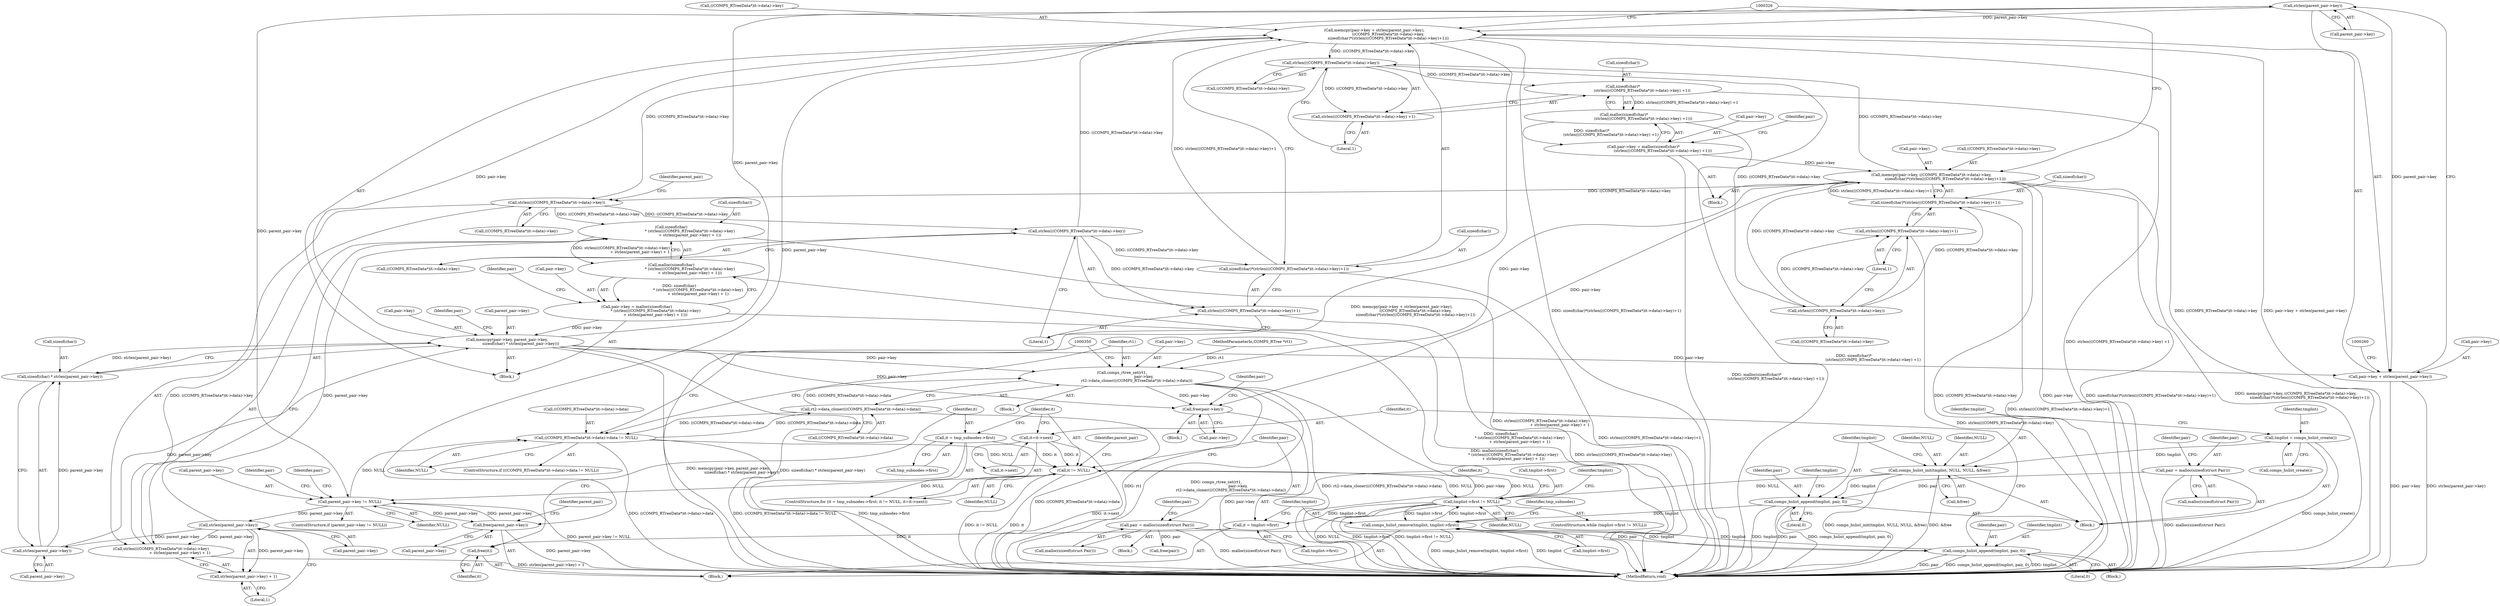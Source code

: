 digraph "0_libcomps_e3a5d056633677959ad924a51758876d415e7046_2@API" {
"1000254" [label="(Call,strlen(parent_pair->key))"];
"1000235" [label="(Call,memcpy(pair->key, parent_pair->key,\n                       sizeof(char) * strlen(parent_pair->key)))"];
"1000212" [label="(Call,pair->key = malloc(sizeof(char)\n                               * (strlen(((COMPS_RTreeData*)it->data)->key)\n                               + strlen(parent_pair->key) + 1)))"];
"1000216" [label="(Call,malloc(sizeof(char)\n                               * (strlen(((COMPS_RTreeData*)it->data)->key)\n                               + strlen(parent_pair->key) + 1)))"];
"1000217" [label="(Call,sizeof(char)\n                               * (strlen(((COMPS_RTreeData*)it->data)->key)\n                               + strlen(parent_pair->key) + 1))"];
"1000221" [label="(Call,strlen(((COMPS_RTreeData*)it->data)->key))"];
"1000249" [label="(Call,memcpy(pair->key + strlen(parent_pair->key),\n                       ((COMPS_RTreeData*)it->data)->key,\n                       sizeof(char)*(strlen(((COMPS_RTreeData*)it->data)->key)+1)))"];
"1000254" [label="(Call,strlen(parent_pair->key))"];
"1000269" [label="(Call,strlen(((COMPS_RTreeData*)it->data)->key))"];
"1000265" [label="(Call,sizeof(char)*(strlen(((COMPS_RTreeData*)it->data)->key)+1))"];
"1000298" [label="(Call,memcpy(pair->key, ((COMPS_RTreeData*)it->data)->key,\n                       sizeof(char)*(strlen(((COMPS_RTreeData*)it->data)->key)+1)))"];
"1000280" [label="(Call,pair->key = malloc(sizeof(char)*\n                                (strlen(((COMPS_RTreeData*)it->data)->key) +1)))"];
"1000284" [label="(Call,malloc(sizeof(char)*\n                                (strlen(((COMPS_RTreeData*)it->data)->key) +1)))"];
"1000285" [label="(Call,sizeof(char)*\n                                (strlen(((COMPS_RTreeData*)it->data)->key) +1))"];
"1000289" [label="(Call,strlen(((COMPS_RTreeData*)it->data)->key))"];
"1000313" [label="(Call,strlen(((COMPS_RTreeData*)it->data)->key))"];
"1000309" [label="(Call,sizeof(char)*(strlen(((COMPS_RTreeData*)it->data)->key)+1))"];
"1000230" [label="(Call,strlen(parent_pair->key))"];
"1000206" [label="(Call,parent_pair->key != NULL)"];
"1000369" [label="(Call,free(parent_pair->key))"];
"1000180" [label="(Call,it != NULL)"];
"1000183" [label="(Call,it=it->next)"];
"1000175" [label="(Call,it = tmp_subnodes->first)"];
"1000323" [label="(Call,((COMPS_RTreeData*)it->data)->data != NULL)"];
"1000338" [label="(Call,rt2->data_cloner(((COMPS_RTreeData*)it->data)->data))"];
"1000140" [label="(Call,tmplist->first != NULL)"];
"1000151" [label="(Call,comps_hslist_remove(tmplist, tmplist->first))"];
"1000357" [label="(Call,comps_hslist_append(tmplist, pair, 0))"];
"1000189" [label="(Call,pair = malloc(sizeof(struct Pair)))"];
"1000135" [label="(Call,comps_hslist_append(tmplist, pair, 0))"];
"1000129" [label="(Call,comps_hslist_init(tmplist, NULL, NULL, &free))"];
"1000126" [label="(Call,tmplist = comps_hslist_create())"];
"1000109" [label="(Call,pair = malloc(sizeof(struct Pair)))"];
"1000245" [label="(Call,strlen(parent_pair->key))"];
"1000242" [label="(Call,sizeof(char) * strlen(parent_pair->key))"];
"1000220" [label="(Call,strlen(((COMPS_RTreeData*)it->data)->key)\n                               + strlen(parent_pair->key) + 1)"];
"1000268" [label="(Call,strlen(((COMPS_RTreeData*)it->data)->key)+1)"];
"1000333" [label="(Call,comps_rtree_set(rt1,\n                                    pair->key,\n                        rt2->data_cloner(((COMPS_RTreeData*)it->data)->data)))"];
"1000363" [label="(Call,free(pair->key))"];
"1000288" [label="(Call,strlen(((COMPS_RTreeData*)it->data)->key) +1)"];
"1000312" [label="(Call,strlen(((COMPS_RTreeData*)it->data)->key)+1)"];
"1000250" [label="(Call,pair->key + strlen(parent_pair->key))"];
"1000229" [label="(Call,strlen(parent_pair->key) + 1)"];
"1000146" [label="(Call,it = tmplist->first)"];
"1000172" [label="(Call,free(it))"];
"1000104" [label="(Block,)"];
"1000110" [label="(Identifier,pair)"];
"1000364" [label="(Call,pair->key)"];
"1000172" [label="(Call,free(it))"];
"1000281" [label="(Call,pair->key)"];
"1000270" [label="(Call,((COMPS_RTreeData*)it->data)->key)"];
"1000234" [label="(Literal,1)"];
"1000130" [label="(Identifier,tmplist)"];
"1000132" [label="(Identifier,NULL)"];
"1000268" [label="(Call,strlen(((COMPS_RTreeData*)it->data)->key)+1)"];
"1000180" [label="(Call,it != NULL)"];
"1000251" [label="(Call,pair->key)"];
"1000196" [label="(Identifier,pair)"];
"1000314" [label="(Call,((COMPS_RTreeData*)it->data)->key)"];
"1000242" [label="(Call,sizeof(char) * strlen(parent_pair->key))"];
"1000116" [label="(Identifier,pair)"];
"1000175" [label="(Call,it = tmp_subnodes->first)"];
"1000334" [label="(Identifier,rt1)"];
"1000378" [label="(MethodReturn,void)"];
"1000176" [label="(Identifier,it)"];
"1000131" [label="(Identifier,NULL)"];
"1000137" [label="(Identifier,pair)"];
"1000280" [label="(Call,pair->key = malloc(sizeof(char)*\n                                (strlen(((COMPS_RTreeData*)it->data)->key) +1)))"];
"1000212" [label="(Call,pair->key = malloc(sizeof(char)\n                               * (strlen(((COMPS_RTreeData*)it->data)->key)\n                               + strlen(parent_pair->key) + 1)))"];
"1000188" [label="(Block,)"];
"1000181" [label="(Identifier,it)"];
"1000321" [label="(Literal,1)"];
"1000285" [label="(Call,sizeof(char)*\n                                (strlen(((COMPS_RTreeData*)it->data)->key) +1))"];
"1000377" [label="(Identifier,tmplist)"];
"1000182" [label="(Identifier,NULL)"];
"1000152" [label="(Identifier,tmplist)"];
"1000246" [label="(Call,parent_pair->key)"];
"1000368" [label="(Identifier,pair)"];
"1000243" [label="(Call,sizeof(char))"];
"1000367" [label="(Call,free(pair))"];
"1000309" [label="(Call,sizeof(char)*(strlen(((COMPS_RTreeData*)it->data)->key)+1))"];
"1000331" [label="(Identifier,NULL)"];
"1000207" [label="(Call,parent_pair->key)"];
"1000222" [label="(Call,((COMPS_RTreeData*)it->data)->key)"];
"1000279" [label="(Block,)"];
"1000362" [label="(Block,)"];
"1000289" [label="(Call,strlen(((COMPS_RTreeData*)it->data)->key))"];
"1000126" [label="(Call,tmplist = comps_hslist_create())"];
"1000151" [label="(Call,comps_hslist_remove(tmplist, tmplist->first))"];
"1000313" [label="(Call,strlen(((COMPS_RTreeData*)it->data)->key))"];
"1000216" [label="(Call,malloc(sizeof(char)\n                               * (strlen(((COMPS_RTreeData*)it->data)->key)\n                               + strlen(parent_pair->key) + 1)))"];
"1000360" [label="(Literal,0)"];
"1000147" [label="(Identifier,it)"];
"1000148" [label="(Call,tmplist->first)"];
"1000239" [label="(Call,parent_pair->key)"];
"1000145" [label="(Block,)"];
"1000177" [label="(Call,tmp_subnodes->first)"];
"1000359" [label="(Identifier,pair)"];
"1000146" [label="(Call,it = tmplist->first)"];
"1000357" [label="(Call,comps_hslist_append(tmplist, pair, 0))"];
"1000220" [label="(Call,strlen(((COMPS_RTreeData*)it->data)->key)\n                               + strlen(parent_pair->key) + 1)"];
"1000356" [label="(Block,)"];
"1000286" [label="(Call,sizeof(char))"];
"1000111" [label="(Call,malloc(sizeof(struct Pair)))"];
"1000269" [label="(Call,strlen(((COMPS_RTreeData*)it->data)->key))"];
"1000133" [label="(Call,&free)"];
"1000312" [label="(Call,strlen(((COMPS_RTreeData*)it->data)->key)+1)"];
"1000370" [label="(Call,parent_pair->key)"];
"1000139" [label="(ControlStructure,while (tmplist->first != NULL))"];
"1000338" [label="(Call,rt2->data_cloner(((COMPS_RTreeData*)it->data)->data))"];
"1000374" [label="(Identifier,parent_pair)"];
"1000250" [label="(Call,pair->key + strlen(parent_pair->key))"];
"1000297" [label="(Literal,1)"];
"1000191" [label="(Call,malloc(sizeof(struct Pair)))"];
"1000332" [label="(Block,)"];
"1000333" [label="(Call,comps_rtree_set(rt1,\n                                    pair->key,\n                        rt2->data_cloner(((COMPS_RTreeData*)it->data)->data)))"];
"1000206" [label="(Call,parent_pair->key != NULL)"];
"1000153" [label="(Call,tmplist->first)"];
"1000236" [label="(Call,pair->key)"];
"1000230" [label="(Call,strlen(parent_pair->key))"];
"1000277" [label="(Literal,1)"];
"1000282" [label="(Identifier,pair)"];
"1000363" [label="(Call,free(pair->key))"];
"1000232" [label="(Identifier,parent_pair)"];
"1000335" [label="(Call,pair->key)"];
"1000218" [label="(Call,sizeof(char))"];
"1000358" [label="(Identifier,tmplist)"];
"1000221" [label="(Call,strlen(((COMPS_RTreeData*)it->data)->key))"];
"1000140" [label="(Call,tmplist->first != NULL)"];
"1000245" [label="(Call,strlen(parent_pair->key))"];
"1000324" [label="(Call,((COMPS_RTreeData*)it->data)->data)"];
"1000266" [label="(Call,sizeof(char))"];
"1000235" [label="(Call,memcpy(pair->key, parent_pair->key,\n                       sizeof(char) * strlen(parent_pair->key)))"];
"1000371" [label="(Identifier,parent_pair)"];
"1000129" [label="(Call,comps_hslist_init(tmplist, NULL, NULL, &free))"];
"1000135" [label="(Call,comps_hslist_append(tmplist, pair, 0))"];
"1000214" [label="(Identifier,pair)"];
"1000136" [label="(Identifier,tmplist)"];
"1000369" [label="(Call,free(parent_pair->key))"];
"1000249" [label="(Call,memcpy(pair->key + strlen(parent_pair->key),\n                       ((COMPS_RTreeData*)it->data)->key,\n                       sizeof(char)*(strlen(((COMPS_RTreeData*)it->data)->key)+1)))"];
"1000144" [label="(Identifier,NULL)"];
"1000184" [label="(Identifier,it)"];
"1000229" [label="(Call,strlen(parent_pair->key) + 1)"];
"1000300" [label="(Identifier,pair)"];
"1000339" [label="(Call,((COMPS_RTreeData*)it->data)->data)"];
"1000128" [label="(Call,comps_hslist_create())"];
"1000190" [label="(Identifier,pair)"];
"1000258" [label="(Call,((COMPS_RTreeData*)it->data)->key)"];
"1000138" [label="(Literal,0)"];
"1000322" [label="(ControlStructure,if (((COMPS_RTreeData*)it->data)->data != NULL))"];
"1000185" [label="(Call,it->next)"];
"1000157" [label="(Identifier,tmp_subnodes)"];
"1000211" [label="(Block,)"];
"1000183" [label="(Call,it=it->next)"];
"1000290" [label="(Call,((COMPS_RTreeData*)it->data)->key)"];
"1000255" [label="(Call,parent_pair->key)"];
"1000231" [label="(Call,parent_pair->key)"];
"1000299" [label="(Call,pair->key)"];
"1000298" [label="(Call,memcpy(pair->key, ((COMPS_RTreeData*)it->data)->key,\n                       sizeof(char)*(strlen(((COMPS_RTreeData*)it->data)->key)+1)))"];
"1000265" [label="(Call,sizeof(char)*(strlen(((COMPS_RTreeData*)it->data)->key)+1))"];
"1000310" [label="(Call,sizeof(char))"];
"1000205" [label="(ControlStructure,if (parent_pair->key != NULL))"];
"1000323" [label="(Call,((COMPS_RTreeData*)it->data)->data != NULL)"];
"1000284" [label="(Call,malloc(sizeof(char)*\n                                (strlen(((COMPS_RTreeData*)it->data)->key) +1)))"];
"1000102" [label="(MethodParameterIn,COMPS_RTree *rt1)"];
"1000174" [label="(ControlStructure,for (it = tmp_subnodes->first; it != NULL; it=it->next))"];
"1000210" [label="(Identifier,NULL)"];
"1000237" [label="(Identifier,pair)"];
"1000142" [label="(Identifier,tmplist)"];
"1000217" [label="(Call,sizeof(char)\n                               * (strlen(((COMPS_RTreeData*)it->data)->key)\n                               + strlen(parent_pair->key) + 1))"];
"1000213" [label="(Call,pair->key)"];
"1000252" [label="(Identifier,pair)"];
"1000109" [label="(Call,pair = malloc(sizeof(struct Pair)))"];
"1000127" [label="(Identifier,tmplist)"];
"1000302" [label="(Call,((COMPS_RTreeData*)it->data)->key)"];
"1000141" [label="(Call,tmplist->first)"];
"1000254" [label="(Call,strlen(parent_pair->key))"];
"1000189" [label="(Call,pair = malloc(sizeof(struct Pair)))"];
"1000173" [label="(Identifier,it)"];
"1000288" [label="(Call,strlen(((COMPS_RTreeData*)it->data)->key) +1)"];
"1000254" -> "1000250"  [label="AST: "];
"1000254" -> "1000255"  [label="CFG: "];
"1000255" -> "1000254"  [label="AST: "];
"1000250" -> "1000254"  [label="CFG: "];
"1000254" -> "1000206"  [label="DDG: parent_pair->key"];
"1000254" -> "1000249"  [label="DDG: parent_pair->key"];
"1000254" -> "1000250"  [label="DDG: parent_pair->key"];
"1000235" -> "1000254"  [label="DDG: parent_pair->key"];
"1000254" -> "1000369"  [label="DDG: parent_pair->key"];
"1000235" -> "1000211"  [label="AST: "];
"1000235" -> "1000242"  [label="CFG: "];
"1000236" -> "1000235"  [label="AST: "];
"1000239" -> "1000235"  [label="AST: "];
"1000242" -> "1000235"  [label="AST: "];
"1000252" -> "1000235"  [label="CFG: "];
"1000235" -> "1000378"  [label="DDG: memcpy(pair->key, parent_pair->key,\n                       sizeof(char) * strlen(parent_pair->key))"];
"1000235" -> "1000378"  [label="DDG: sizeof(char) * strlen(parent_pair->key)"];
"1000212" -> "1000235"  [label="DDG: pair->key"];
"1000245" -> "1000235"  [label="DDG: parent_pair->key"];
"1000242" -> "1000235"  [label="DDG: strlen(parent_pair->key)"];
"1000235" -> "1000249"  [label="DDG: pair->key"];
"1000235" -> "1000250"  [label="DDG: pair->key"];
"1000235" -> "1000333"  [label="DDG: pair->key"];
"1000235" -> "1000363"  [label="DDG: pair->key"];
"1000212" -> "1000211"  [label="AST: "];
"1000212" -> "1000216"  [label="CFG: "];
"1000213" -> "1000212"  [label="AST: "];
"1000216" -> "1000212"  [label="AST: "];
"1000237" -> "1000212"  [label="CFG: "];
"1000212" -> "1000378"  [label="DDG: malloc(sizeof(char)\n                               * (strlen(((COMPS_RTreeData*)it->data)->key)\n                               + strlen(parent_pair->key) + 1))"];
"1000216" -> "1000212"  [label="DDG: sizeof(char)\n                               * (strlen(((COMPS_RTreeData*)it->data)->key)\n                               + strlen(parent_pair->key) + 1)"];
"1000216" -> "1000217"  [label="CFG: "];
"1000217" -> "1000216"  [label="AST: "];
"1000216" -> "1000378"  [label="DDG: sizeof(char)\n                               * (strlen(((COMPS_RTreeData*)it->data)->key)\n                               + strlen(parent_pair->key) + 1)"];
"1000217" -> "1000216"  [label="DDG: strlen(((COMPS_RTreeData*)it->data)->key)\n                               + strlen(parent_pair->key) + 1"];
"1000217" -> "1000220"  [label="CFG: "];
"1000218" -> "1000217"  [label="AST: "];
"1000220" -> "1000217"  [label="AST: "];
"1000217" -> "1000378"  [label="DDG: strlen(((COMPS_RTreeData*)it->data)->key)\n                               + strlen(parent_pair->key) + 1"];
"1000221" -> "1000217"  [label="DDG: ((COMPS_RTreeData*)it->data)->key"];
"1000230" -> "1000217"  [label="DDG: parent_pair->key"];
"1000221" -> "1000220"  [label="AST: "];
"1000221" -> "1000222"  [label="CFG: "];
"1000222" -> "1000221"  [label="AST: "];
"1000232" -> "1000221"  [label="CFG: "];
"1000221" -> "1000220"  [label="DDG: ((COMPS_RTreeData*)it->data)->key"];
"1000249" -> "1000221"  [label="DDG: ((COMPS_RTreeData*)it->data)->key"];
"1000298" -> "1000221"  [label="DDG: ((COMPS_RTreeData*)it->data)->key"];
"1000221" -> "1000269"  [label="DDG: ((COMPS_RTreeData*)it->data)->key"];
"1000249" -> "1000211"  [label="AST: "];
"1000249" -> "1000265"  [label="CFG: "];
"1000250" -> "1000249"  [label="AST: "];
"1000258" -> "1000249"  [label="AST: "];
"1000265" -> "1000249"  [label="AST: "];
"1000326" -> "1000249"  [label="CFG: "];
"1000249" -> "1000378"  [label="DDG: sizeof(char)*(strlen(((COMPS_RTreeData*)it->data)->key)+1)"];
"1000249" -> "1000378"  [label="DDG: ((COMPS_RTreeData*)it->data)->key"];
"1000249" -> "1000378"  [label="DDG: pair->key + strlen(parent_pair->key)"];
"1000249" -> "1000378"  [label="DDG: memcpy(pair->key + strlen(parent_pair->key),\n                       ((COMPS_RTreeData*)it->data)->key,\n                       sizeof(char)*(strlen(((COMPS_RTreeData*)it->data)->key)+1))"];
"1000269" -> "1000249"  [label="DDG: ((COMPS_RTreeData*)it->data)->key"];
"1000265" -> "1000249"  [label="DDG: strlen(((COMPS_RTreeData*)it->data)->key)+1"];
"1000249" -> "1000289"  [label="DDG: ((COMPS_RTreeData*)it->data)->key"];
"1000269" -> "1000268"  [label="AST: "];
"1000269" -> "1000270"  [label="CFG: "];
"1000270" -> "1000269"  [label="AST: "];
"1000277" -> "1000269"  [label="CFG: "];
"1000269" -> "1000265"  [label="DDG: ((COMPS_RTreeData*)it->data)->key"];
"1000269" -> "1000268"  [label="DDG: ((COMPS_RTreeData*)it->data)->key"];
"1000265" -> "1000268"  [label="CFG: "];
"1000266" -> "1000265"  [label="AST: "];
"1000268" -> "1000265"  [label="AST: "];
"1000265" -> "1000378"  [label="DDG: strlen(((COMPS_RTreeData*)it->data)->key)+1"];
"1000298" -> "1000279"  [label="AST: "];
"1000298" -> "1000309"  [label="CFG: "];
"1000299" -> "1000298"  [label="AST: "];
"1000302" -> "1000298"  [label="AST: "];
"1000309" -> "1000298"  [label="AST: "];
"1000326" -> "1000298"  [label="CFG: "];
"1000298" -> "1000378"  [label="DDG: pair->key"];
"1000298" -> "1000378"  [label="DDG: sizeof(char)*(strlen(((COMPS_RTreeData*)it->data)->key)+1)"];
"1000298" -> "1000378"  [label="DDG: memcpy(pair->key, ((COMPS_RTreeData*)it->data)->key,\n                       sizeof(char)*(strlen(((COMPS_RTreeData*)it->data)->key)+1))"];
"1000298" -> "1000378"  [label="DDG: ((COMPS_RTreeData*)it->data)->key"];
"1000298" -> "1000289"  [label="DDG: ((COMPS_RTreeData*)it->data)->key"];
"1000280" -> "1000298"  [label="DDG: pair->key"];
"1000313" -> "1000298"  [label="DDG: ((COMPS_RTreeData*)it->data)->key"];
"1000309" -> "1000298"  [label="DDG: strlen(((COMPS_RTreeData*)it->data)->key)+1"];
"1000298" -> "1000333"  [label="DDG: pair->key"];
"1000298" -> "1000363"  [label="DDG: pair->key"];
"1000280" -> "1000279"  [label="AST: "];
"1000280" -> "1000284"  [label="CFG: "];
"1000281" -> "1000280"  [label="AST: "];
"1000284" -> "1000280"  [label="AST: "];
"1000300" -> "1000280"  [label="CFG: "];
"1000280" -> "1000378"  [label="DDG: malloc(sizeof(char)*\n                                (strlen(((COMPS_RTreeData*)it->data)->key) +1))"];
"1000284" -> "1000280"  [label="DDG: sizeof(char)*\n                                (strlen(((COMPS_RTreeData*)it->data)->key) +1)"];
"1000284" -> "1000285"  [label="CFG: "];
"1000285" -> "1000284"  [label="AST: "];
"1000284" -> "1000378"  [label="DDG: sizeof(char)*\n                                (strlen(((COMPS_RTreeData*)it->data)->key) +1)"];
"1000285" -> "1000284"  [label="DDG: strlen(((COMPS_RTreeData*)it->data)->key) +1"];
"1000285" -> "1000288"  [label="CFG: "];
"1000286" -> "1000285"  [label="AST: "];
"1000288" -> "1000285"  [label="AST: "];
"1000285" -> "1000378"  [label="DDG: strlen(((COMPS_RTreeData*)it->data)->key) +1"];
"1000289" -> "1000285"  [label="DDG: ((COMPS_RTreeData*)it->data)->key"];
"1000289" -> "1000288"  [label="AST: "];
"1000289" -> "1000290"  [label="CFG: "];
"1000290" -> "1000289"  [label="AST: "];
"1000297" -> "1000289"  [label="CFG: "];
"1000289" -> "1000288"  [label="DDG: ((COMPS_RTreeData*)it->data)->key"];
"1000289" -> "1000313"  [label="DDG: ((COMPS_RTreeData*)it->data)->key"];
"1000313" -> "1000312"  [label="AST: "];
"1000313" -> "1000314"  [label="CFG: "];
"1000314" -> "1000313"  [label="AST: "];
"1000321" -> "1000313"  [label="CFG: "];
"1000313" -> "1000309"  [label="DDG: ((COMPS_RTreeData*)it->data)->key"];
"1000313" -> "1000312"  [label="DDG: ((COMPS_RTreeData*)it->data)->key"];
"1000309" -> "1000312"  [label="CFG: "];
"1000310" -> "1000309"  [label="AST: "];
"1000312" -> "1000309"  [label="AST: "];
"1000309" -> "1000378"  [label="DDG: strlen(((COMPS_RTreeData*)it->data)->key)+1"];
"1000230" -> "1000229"  [label="AST: "];
"1000230" -> "1000231"  [label="CFG: "];
"1000231" -> "1000230"  [label="AST: "];
"1000234" -> "1000230"  [label="CFG: "];
"1000230" -> "1000220"  [label="DDG: parent_pair->key"];
"1000230" -> "1000229"  [label="DDG: parent_pair->key"];
"1000206" -> "1000230"  [label="DDG: parent_pair->key"];
"1000230" -> "1000245"  [label="DDG: parent_pair->key"];
"1000206" -> "1000205"  [label="AST: "];
"1000206" -> "1000210"  [label="CFG: "];
"1000207" -> "1000206"  [label="AST: "];
"1000210" -> "1000206"  [label="AST: "];
"1000214" -> "1000206"  [label="CFG: "];
"1000282" -> "1000206"  [label="CFG: "];
"1000206" -> "1000378"  [label="DDG: parent_pair->key != NULL"];
"1000369" -> "1000206"  [label="DDG: parent_pair->key"];
"1000180" -> "1000206"  [label="DDG: NULL"];
"1000206" -> "1000323"  [label="DDG: NULL"];
"1000206" -> "1000369"  [label="DDG: parent_pair->key"];
"1000369" -> "1000145"  [label="AST: "];
"1000369" -> "1000370"  [label="CFG: "];
"1000370" -> "1000369"  [label="AST: "];
"1000374" -> "1000369"  [label="CFG: "];
"1000369" -> "1000378"  [label="DDG: parent_pair->key"];
"1000180" -> "1000174"  [label="AST: "];
"1000180" -> "1000182"  [label="CFG: "];
"1000181" -> "1000180"  [label="AST: "];
"1000182" -> "1000180"  [label="AST: "];
"1000190" -> "1000180"  [label="CFG: "];
"1000371" -> "1000180"  [label="CFG: "];
"1000180" -> "1000378"  [label="DDG: it"];
"1000180" -> "1000378"  [label="DDG: it != NULL"];
"1000180" -> "1000140"  [label="DDG: NULL"];
"1000183" -> "1000180"  [label="DDG: it"];
"1000175" -> "1000180"  [label="DDG: it"];
"1000323" -> "1000180"  [label="DDG: NULL"];
"1000140" -> "1000180"  [label="DDG: NULL"];
"1000183" -> "1000174"  [label="AST: "];
"1000183" -> "1000185"  [label="CFG: "];
"1000184" -> "1000183"  [label="AST: "];
"1000185" -> "1000183"  [label="AST: "];
"1000181" -> "1000183"  [label="CFG: "];
"1000183" -> "1000378"  [label="DDG: it->next"];
"1000175" -> "1000174"  [label="AST: "];
"1000175" -> "1000177"  [label="CFG: "];
"1000176" -> "1000175"  [label="AST: "];
"1000177" -> "1000175"  [label="AST: "];
"1000181" -> "1000175"  [label="CFG: "];
"1000175" -> "1000378"  [label="DDG: tmp_subnodes->first"];
"1000323" -> "1000322"  [label="AST: "];
"1000323" -> "1000331"  [label="CFG: "];
"1000324" -> "1000323"  [label="AST: "];
"1000331" -> "1000323"  [label="AST: "];
"1000334" -> "1000323"  [label="CFG: "];
"1000350" -> "1000323"  [label="CFG: "];
"1000323" -> "1000378"  [label="DDG: ((COMPS_RTreeData*)it->data)->data"];
"1000323" -> "1000378"  [label="DDG: ((COMPS_RTreeData*)it->data)->data != NULL"];
"1000338" -> "1000323"  [label="DDG: ((COMPS_RTreeData*)it->data)->data"];
"1000323" -> "1000338"  [label="DDG: ((COMPS_RTreeData*)it->data)->data"];
"1000338" -> "1000333"  [label="AST: "];
"1000338" -> "1000339"  [label="CFG: "];
"1000339" -> "1000338"  [label="AST: "];
"1000333" -> "1000338"  [label="CFG: "];
"1000338" -> "1000378"  [label="DDG: ((COMPS_RTreeData*)it->data)->data"];
"1000338" -> "1000333"  [label="DDG: ((COMPS_RTreeData*)it->data)->data"];
"1000140" -> "1000139"  [label="AST: "];
"1000140" -> "1000144"  [label="CFG: "];
"1000141" -> "1000140"  [label="AST: "];
"1000144" -> "1000140"  [label="AST: "];
"1000147" -> "1000140"  [label="CFG: "];
"1000377" -> "1000140"  [label="CFG: "];
"1000140" -> "1000378"  [label="DDG: tmplist->first"];
"1000140" -> "1000378"  [label="DDG: tmplist->first != NULL"];
"1000140" -> "1000378"  [label="DDG: NULL"];
"1000151" -> "1000140"  [label="DDG: tmplist->first"];
"1000129" -> "1000140"  [label="DDG: NULL"];
"1000140" -> "1000146"  [label="DDG: tmplist->first"];
"1000140" -> "1000151"  [label="DDG: tmplist->first"];
"1000151" -> "1000145"  [label="AST: "];
"1000151" -> "1000153"  [label="CFG: "];
"1000152" -> "1000151"  [label="AST: "];
"1000153" -> "1000151"  [label="AST: "];
"1000157" -> "1000151"  [label="CFG: "];
"1000151" -> "1000378"  [label="DDG: comps_hslist_remove(tmplist, tmplist->first)"];
"1000151" -> "1000378"  [label="DDG: tmplist"];
"1000357" -> "1000151"  [label="DDG: tmplist"];
"1000135" -> "1000151"  [label="DDG: tmplist"];
"1000151" -> "1000357"  [label="DDG: tmplist"];
"1000357" -> "1000356"  [label="AST: "];
"1000357" -> "1000360"  [label="CFG: "];
"1000358" -> "1000357"  [label="AST: "];
"1000359" -> "1000357"  [label="AST: "];
"1000360" -> "1000357"  [label="AST: "];
"1000184" -> "1000357"  [label="CFG: "];
"1000357" -> "1000378"  [label="DDG: comps_hslist_append(tmplist, pair, 0)"];
"1000357" -> "1000378"  [label="DDG: tmplist"];
"1000357" -> "1000378"  [label="DDG: pair"];
"1000189" -> "1000357"  [label="DDG: pair"];
"1000189" -> "1000188"  [label="AST: "];
"1000189" -> "1000191"  [label="CFG: "];
"1000190" -> "1000189"  [label="AST: "];
"1000191" -> "1000189"  [label="AST: "];
"1000196" -> "1000189"  [label="CFG: "];
"1000189" -> "1000378"  [label="DDG: malloc(sizeof(struct Pair))"];
"1000189" -> "1000367"  [label="DDG: pair"];
"1000135" -> "1000104"  [label="AST: "];
"1000135" -> "1000138"  [label="CFG: "];
"1000136" -> "1000135"  [label="AST: "];
"1000137" -> "1000135"  [label="AST: "];
"1000138" -> "1000135"  [label="AST: "];
"1000142" -> "1000135"  [label="CFG: "];
"1000135" -> "1000378"  [label="DDG: comps_hslist_append(tmplist, pair, 0)"];
"1000135" -> "1000378"  [label="DDG: tmplist"];
"1000135" -> "1000378"  [label="DDG: pair"];
"1000129" -> "1000135"  [label="DDG: tmplist"];
"1000109" -> "1000135"  [label="DDG: pair"];
"1000129" -> "1000104"  [label="AST: "];
"1000129" -> "1000133"  [label="CFG: "];
"1000130" -> "1000129"  [label="AST: "];
"1000131" -> "1000129"  [label="AST: "];
"1000132" -> "1000129"  [label="AST: "];
"1000133" -> "1000129"  [label="AST: "];
"1000136" -> "1000129"  [label="CFG: "];
"1000129" -> "1000378"  [label="DDG: comps_hslist_init(tmplist, NULL, NULL, &free)"];
"1000129" -> "1000378"  [label="DDG: &free"];
"1000126" -> "1000129"  [label="DDG: tmplist"];
"1000126" -> "1000104"  [label="AST: "];
"1000126" -> "1000128"  [label="CFG: "];
"1000127" -> "1000126"  [label="AST: "];
"1000128" -> "1000126"  [label="AST: "];
"1000130" -> "1000126"  [label="CFG: "];
"1000126" -> "1000378"  [label="DDG: comps_hslist_create()"];
"1000109" -> "1000104"  [label="AST: "];
"1000109" -> "1000111"  [label="CFG: "];
"1000110" -> "1000109"  [label="AST: "];
"1000111" -> "1000109"  [label="AST: "];
"1000116" -> "1000109"  [label="CFG: "];
"1000109" -> "1000378"  [label="DDG: malloc(sizeof(struct Pair))"];
"1000245" -> "1000242"  [label="AST: "];
"1000245" -> "1000246"  [label="CFG: "];
"1000246" -> "1000245"  [label="AST: "];
"1000242" -> "1000245"  [label="CFG: "];
"1000245" -> "1000242"  [label="DDG: parent_pair->key"];
"1000243" -> "1000242"  [label="AST: "];
"1000220" -> "1000229"  [label="CFG: "];
"1000229" -> "1000220"  [label="AST: "];
"1000220" -> "1000378"  [label="DDG: strlen(parent_pair->key) + 1"];
"1000268" -> "1000277"  [label="CFG: "];
"1000277" -> "1000268"  [label="AST: "];
"1000268" -> "1000378"  [label="DDG: strlen(((COMPS_RTreeData*)it->data)->key)"];
"1000333" -> "1000332"  [label="AST: "];
"1000334" -> "1000333"  [label="AST: "];
"1000335" -> "1000333"  [label="AST: "];
"1000350" -> "1000333"  [label="CFG: "];
"1000333" -> "1000378"  [label="DDG: rt1"];
"1000333" -> "1000378"  [label="DDG: comps_rtree_set(rt1,\n                                    pair->key,\n                        rt2->data_cloner(((COMPS_RTreeData*)it->data)->data))"];
"1000333" -> "1000378"  [label="DDG: rt2->data_cloner(((COMPS_RTreeData*)it->data)->data)"];
"1000333" -> "1000378"  [label="DDG: pair->key"];
"1000102" -> "1000333"  [label="DDG: rt1"];
"1000333" -> "1000363"  [label="DDG: pair->key"];
"1000363" -> "1000362"  [label="AST: "];
"1000363" -> "1000364"  [label="CFG: "];
"1000364" -> "1000363"  [label="AST: "];
"1000368" -> "1000363"  [label="CFG: "];
"1000363" -> "1000378"  [label="DDG: pair->key"];
"1000288" -> "1000297"  [label="CFG: "];
"1000297" -> "1000288"  [label="AST: "];
"1000312" -> "1000321"  [label="CFG: "];
"1000321" -> "1000312"  [label="AST: "];
"1000312" -> "1000378"  [label="DDG: strlen(((COMPS_RTreeData*)it->data)->key)"];
"1000251" -> "1000250"  [label="AST: "];
"1000260" -> "1000250"  [label="CFG: "];
"1000250" -> "1000378"  [label="DDG: pair->key"];
"1000250" -> "1000378"  [label="DDG: strlen(parent_pair->key)"];
"1000229" -> "1000234"  [label="CFG: "];
"1000234" -> "1000229"  [label="AST: "];
"1000146" -> "1000145"  [label="AST: "];
"1000146" -> "1000148"  [label="CFG: "];
"1000147" -> "1000146"  [label="AST: "];
"1000148" -> "1000146"  [label="AST: "];
"1000152" -> "1000146"  [label="CFG: "];
"1000146" -> "1000172"  [label="DDG: it"];
"1000172" -> "1000145"  [label="AST: "];
"1000172" -> "1000173"  [label="CFG: "];
"1000173" -> "1000172"  [label="AST: "];
"1000176" -> "1000172"  [label="CFG: "];
}
